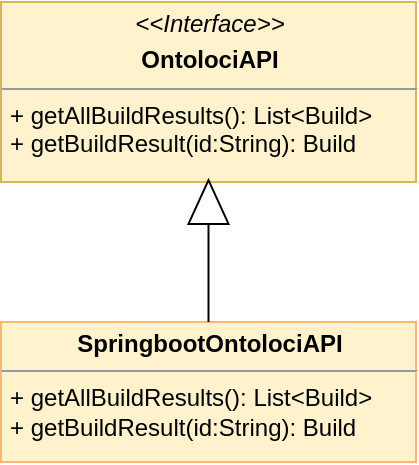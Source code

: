 <mxfile version="14.4.4" type="device"><diagram id="5TPsmerLaij659tpc98Z" name="Page-1"><mxGraphModel dx="1422" dy="1866" grid="1" gridSize="10" guides="1" tooltips="1" connect="1" arrows="1" fold="1" page="1" pageScale="1" pageWidth="850" pageHeight="1100" math="0" shadow="0"><root><mxCell id="0"/><mxCell id="1" parent="0"/><mxCell id="UIGqfBgKkLAgbMjpXP-5-1" value="&lt;p style=&quot;margin: 0px ; margin-top: 4px ; text-align: center&quot;&gt;&lt;i&gt;&amp;lt;&amp;lt;Interface&amp;gt;&amp;gt;&lt;/i&gt;&lt;/p&gt;&lt;p style=&quot;margin: 0px ; margin-top: 4px ; text-align: center&quot;&gt;&lt;b&gt;OntolociAPI&lt;/b&gt;&lt;/p&gt;&lt;hr size=&quot;1&quot;&gt;&lt;p style=&quot;margin: 0px ; margin-left: 4px&quot;&gt;+ getAllBuildResults(): List&amp;lt;Build&amp;gt;&lt;br&gt;&lt;/p&gt;&lt;p style=&quot;margin: 0px ; margin-left: 4px&quot;&gt;+ getBuildResult(id:String): Build&lt;/p&gt;" style="verticalAlign=top;align=left;overflow=fill;fontSize=12;fontFamily=Helvetica;html=1;strokeColor=#d6b656;fillColor=#fff2cc;" vertex="1" parent="1"><mxGeometry x="252.5" y="-140" width="207.5" height="90" as="geometry"/></mxCell><mxCell id="UIGqfBgKkLAgbMjpXP-5-2" value="&lt;p style=&quot;margin: 0px ; margin-top: 4px ; text-align: center&quot;&gt;&lt;b&gt;SpringbootOntolociAPI&lt;/b&gt;&lt;/p&gt;&lt;hr size=&quot;1&quot;&gt;&lt;p style=&quot;margin: 0px 0px 0px 4px&quot;&gt;+ getAllBuildResults(): List&amp;lt;Build&amp;gt;&lt;br&gt;&lt;/p&gt;&lt;p style=&quot;margin: 0px 0px 0px 4px&quot;&gt;+ getBuildResult(id:String): Build&lt;/p&gt;&lt;p style=&quot;margin: 0px ; margin-left: 4px&quot;&gt;&lt;br&gt;&lt;/p&gt;" style="verticalAlign=top;align=left;overflow=fill;fontSize=12;fontFamily=Helvetica;html=1;fillColor=#fff2cc;strokeColor=#FFB570;" vertex="1" parent="1"><mxGeometry x="252.5" y="20" width="207.5" height="70" as="geometry"/></mxCell><mxCell id="UIGqfBgKkLAgbMjpXP-5-3" value="" style="triangle;whiteSpace=wrap;html=1;rotation=-90;" vertex="1" parent="1"><mxGeometry x="345.31" y="-50" width="21.88" height="20" as="geometry"/></mxCell><mxCell id="UIGqfBgKkLAgbMjpXP-5-4" value="" style="endArrow=none;html=1;entryX=0;entryY=0.5;entryDx=0;entryDy=0;exitX=0.5;exitY=0;exitDx=0;exitDy=0;" edge="1" parent="1" source="UIGqfBgKkLAgbMjpXP-5-2" target="UIGqfBgKkLAgbMjpXP-5-3"><mxGeometry width="50" height="50" relative="1" as="geometry"><mxPoint x="411" as="sourcePoint"/><mxPoint x="411.24" y="-26.88" as="targetPoint"/></mxGeometry></mxCell></root></mxGraphModel></diagram></mxfile>